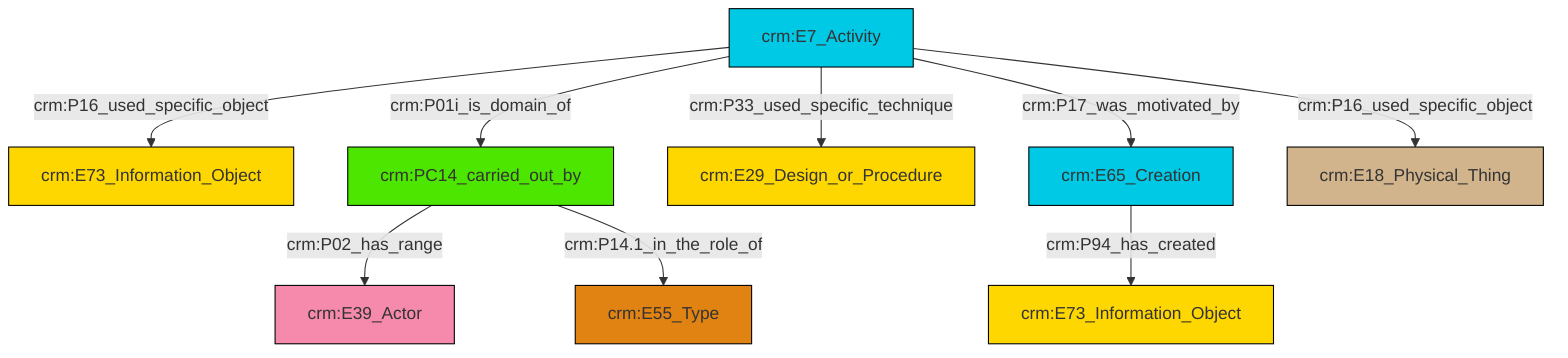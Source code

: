graph TD
classDef Literal fill:#f2f2f2,stroke:#000000;
classDef CRM_Entity fill:#FFFFFF,stroke:#000000;
classDef Temporal_Entity fill:#00C9E6, stroke:#000000;
classDef Type fill:#E18312, stroke:#000000;
classDef Time-Span fill:#2C9C91, stroke:#000000;
classDef Appellation fill:#FFEB7F, stroke:#000000;
classDef Place fill:#008836, stroke:#000000;
classDef Persistent_Item fill:#B266B2, stroke:#000000;
classDef Conceptual_Object fill:#FFD700, stroke:#000000;
classDef Physical_Thing fill:#D2B48C, stroke:#000000;
classDef Actor fill:#f58aad, stroke:#000000;
classDef PC_Classes fill:#4ce600, stroke:#000000;
classDef Multi fill:#cccccc,stroke:#000000;

4["crm:PC14_carried_out_by"]:::PC_Classes -->|crm:P02_has_range| 5["crm:E39_Actor"]:::Actor
7["crm:E7_Activity"]:::Temporal_Entity -->|crm:P01i_is_domain_of| 4["crm:PC14_carried_out_by"]:::PC_Classes
7["crm:E7_Activity"]:::Temporal_Entity -->|crm:P33_used_specific_technique| 9["crm:E29_Design_or_Procedure"]:::Conceptual_Object
10["crm:E65_Creation"]:::Temporal_Entity -->|crm:P94_has_created| 11["crm:E73_Information_Object"]:::Conceptual_Object
7["crm:E7_Activity"]:::Temporal_Entity -->|crm:P16_used_specific_object| 2["crm:E73_Information_Object"]:::Conceptual_Object
4["crm:PC14_carried_out_by"]:::PC_Classes -->|crm:P14.1_in_the_role_of| 0["crm:E55_Type"]:::Type
7["crm:E7_Activity"]:::Temporal_Entity -->|crm:P17_was_motivated_by| 10["crm:E65_Creation"]:::Temporal_Entity
7["crm:E7_Activity"]:::Temporal_Entity -->|crm:P16_used_specific_object| 12["crm:E18_Physical_Thing"]:::Physical_Thing